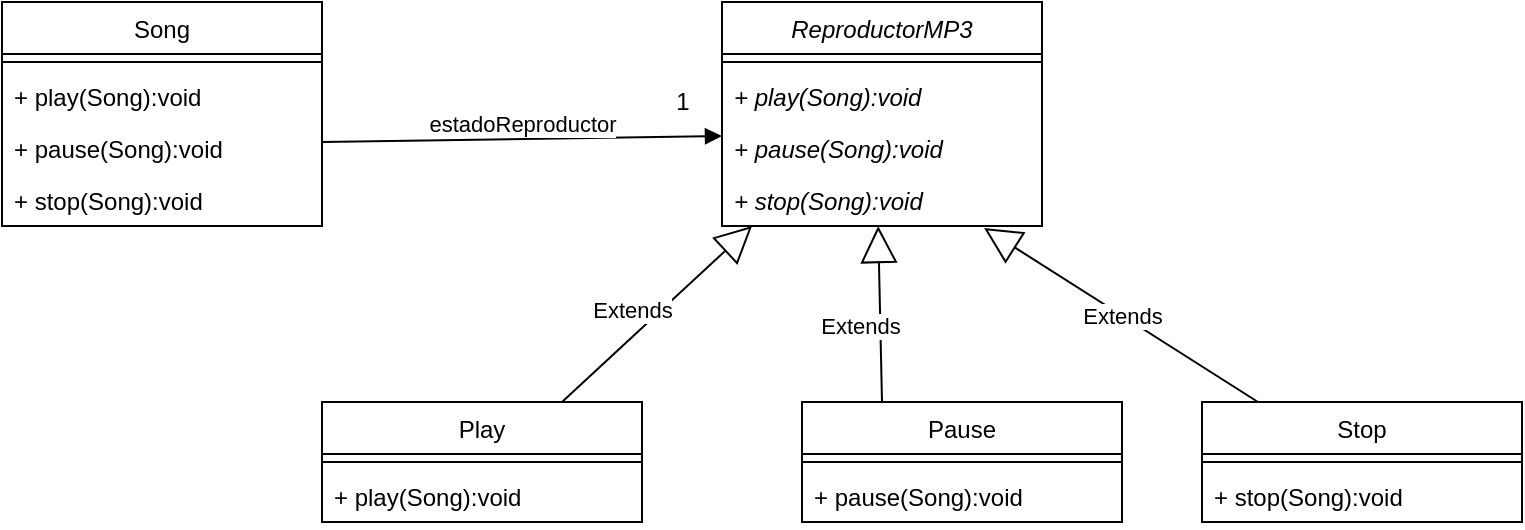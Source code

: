 <mxfile version="20.5.3" type="github">
  <diagram id="C5RBs43oDa-KdzZeNtuy" name="Page-1">
    <mxGraphModel dx="868" dy="450" grid="1" gridSize="10" guides="1" tooltips="1" connect="1" arrows="1" fold="1" page="1" pageScale="1" pageWidth="827" pageHeight="1169" math="0" shadow="0">
      <root>
        <mxCell id="WIyWlLk6GJQsqaUBKTNV-0" />
        <mxCell id="WIyWlLk6GJQsqaUBKTNV-1" parent="WIyWlLk6GJQsqaUBKTNV-0" />
        <mxCell id="vNuyNDhy-08kFgJpTrL--0" value="Song" style="swimlane;fontStyle=0;align=center;verticalAlign=top;childLayout=stackLayout;horizontal=1;startSize=26;horizontalStack=0;resizeParent=1;resizeParentMax=0;resizeLast=0;collapsible=1;marginBottom=0;" vertex="1" parent="WIyWlLk6GJQsqaUBKTNV-1">
          <mxGeometry x="40" y="120" width="160" height="112" as="geometry" />
        </mxCell>
        <mxCell id="vNuyNDhy-08kFgJpTrL--2" value="" style="line;strokeWidth=1;fillColor=none;align=left;verticalAlign=middle;spacingTop=-1;spacingLeft=3;spacingRight=3;rotatable=0;labelPosition=right;points=[];portConstraint=eastwest;strokeColor=inherit;" vertex="1" parent="vNuyNDhy-08kFgJpTrL--0">
          <mxGeometry y="26" width="160" height="8" as="geometry" />
        </mxCell>
        <mxCell id="vNuyNDhy-08kFgJpTrL--3" value="+ play(Song):void" style="text;strokeColor=none;fillColor=none;align=left;verticalAlign=top;spacingLeft=4;spacingRight=4;overflow=hidden;rotatable=0;points=[[0,0.5],[1,0.5]];portConstraint=eastwest;" vertex="1" parent="vNuyNDhy-08kFgJpTrL--0">
          <mxGeometry y="34" width="160" height="26" as="geometry" />
        </mxCell>
        <mxCell id="vNuyNDhy-08kFgJpTrL--4" value="+ pause(Song):void" style="text;strokeColor=none;fillColor=none;align=left;verticalAlign=top;spacingLeft=4;spacingRight=4;overflow=hidden;rotatable=0;points=[[0,0.5],[1,0.5]];portConstraint=eastwest;" vertex="1" parent="vNuyNDhy-08kFgJpTrL--0">
          <mxGeometry y="60" width="160" height="26" as="geometry" />
        </mxCell>
        <mxCell id="vNuyNDhy-08kFgJpTrL--5" value="+ stop(Song):void" style="text;strokeColor=none;fillColor=none;align=left;verticalAlign=top;spacingLeft=4;spacingRight=4;overflow=hidden;rotatable=0;points=[[0,0.5],[1,0.5]];portConstraint=eastwest;" vertex="1" parent="vNuyNDhy-08kFgJpTrL--0">
          <mxGeometry y="86" width="160" height="26" as="geometry" />
        </mxCell>
        <mxCell id="vNuyNDhy-08kFgJpTrL--6" value="ReproductorMP3" style="swimlane;fontStyle=2;align=center;verticalAlign=top;childLayout=stackLayout;horizontal=1;startSize=26;horizontalStack=0;resizeParent=1;resizeParentMax=0;resizeLast=0;collapsible=1;marginBottom=0;" vertex="1" parent="WIyWlLk6GJQsqaUBKTNV-1">
          <mxGeometry x="400" y="120" width="160" height="112" as="geometry" />
        </mxCell>
        <mxCell id="vNuyNDhy-08kFgJpTrL--8" value="" style="line;strokeWidth=1;fillColor=none;align=left;verticalAlign=middle;spacingTop=-1;spacingLeft=3;spacingRight=3;rotatable=0;labelPosition=right;points=[];portConstraint=eastwest;strokeColor=inherit;" vertex="1" parent="vNuyNDhy-08kFgJpTrL--6">
          <mxGeometry y="26" width="160" height="8" as="geometry" />
        </mxCell>
        <mxCell id="vNuyNDhy-08kFgJpTrL--10" value="+ play(Song):void" style="text;strokeColor=none;fillColor=none;align=left;verticalAlign=top;spacingLeft=4;spacingRight=4;overflow=hidden;rotatable=0;points=[[0,0.5],[1,0.5]];portConstraint=eastwest;fontStyle=2" vertex="1" parent="vNuyNDhy-08kFgJpTrL--6">
          <mxGeometry y="34" width="160" height="26" as="geometry" />
        </mxCell>
        <mxCell id="vNuyNDhy-08kFgJpTrL--12" value="+ pause(Song):void" style="text;strokeColor=none;fillColor=none;align=left;verticalAlign=top;spacingLeft=4;spacingRight=4;overflow=hidden;rotatable=0;points=[[0,0.5],[1,0.5]];portConstraint=eastwest;fontStyle=2" vertex="1" parent="vNuyNDhy-08kFgJpTrL--6">
          <mxGeometry y="60" width="160" height="26" as="geometry" />
        </mxCell>
        <mxCell id="vNuyNDhy-08kFgJpTrL--13" value="+ stop(Song):void" style="text;strokeColor=none;fillColor=none;align=left;verticalAlign=top;spacingLeft=4;spacingRight=4;overflow=hidden;rotatable=0;points=[[0,0.5],[1,0.5]];portConstraint=eastwest;fontStyle=2" vertex="1" parent="vNuyNDhy-08kFgJpTrL--6">
          <mxGeometry y="86" width="160" height="26" as="geometry" />
        </mxCell>
        <mxCell id="vNuyNDhy-08kFgJpTrL--14" value="Play" style="swimlane;fontStyle=0;align=center;verticalAlign=top;childLayout=stackLayout;horizontal=1;startSize=26;horizontalStack=0;resizeParent=1;resizeParentMax=0;resizeLast=0;collapsible=1;marginBottom=0;" vertex="1" parent="WIyWlLk6GJQsqaUBKTNV-1">
          <mxGeometry x="200" y="320" width="160" height="60" as="geometry" />
        </mxCell>
        <mxCell id="vNuyNDhy-08kFgJpTrL--16" value="" style="line;strokeWidth=1;fillColor=none;align=left;verticalAlign=middle;spacingTop=-1;spacingLeft=3;spacingRight=3;rotatable=0;labelPosition=right;points=[];portConstraint=eastwest;strokeColor=inherit;" vertex="1" parent="vNuyNDhy-08kFgJpTrL--14">
          <mxGeometry y="26" width="160" height="8" as="geometry" />
        </mxCell>
        <mxCell id="vNuyNDhy-08kFgJpTrL--18" value="+ play(Song):void" style="text;strokeColor=none;fillColor=none;align=left;verticalAlign=top;spacingLeft=4;spacingRight=4;overflow=hidden;rotatable=0;points=[[0,0.5],[1,0.5]];portConstraint=eastwest;" vertex="1" parent="vNuyNDhy-08kFgJpTrL--14">
          <mxGeometry y="34" width="160" height="26" as="geometry" />
        </mxCell>
        <mxCell id="vNuyNDhy-08kFgJpTrL--19" value="Pause" style="swimlane;fontStyle=0;align=center;verticalAlign=top;childLayout=stackLayout;horizontal=1;startSize=26;horizontalStack=0;resizeParent=1;resizeParentMax=0;resizeLast=0;collapsible=1;marginBottom=0;" vertex="1" parent="WIyWlLk6GJQsqaUBKTNV-1">
          <mxGeometry x="440" y="320" width="160" height="60" as="geometry" />
        </mxCell>
        <mxCell id="vNuyNDhy-08kFgJpTrL--20" value="" style="line;strokeWidth=1;fillColor=none;align=left;verticalAlign=middle;spacingTop=-1;spacingLeft=3;spacingRight=3;rotatable=0;labelPosition=right;points=[];portConstraint=eastwest;strokeColor=inherit;" vertex="1" parent="vNuyNDhy-08kFgJpTrL--19">
          <mxGeometry y="26" width="160" height="8" as="geometry" />
        </mxCell>
        <mxCell id="vNuyNDhy-08kFgJpTrL--21" value="+ pause(Song):void" style="text;strokeColor=none;fillColor=none;align=left;verticalAlign=top;spacingLeft=4;spacingRight=4;overflow=hidden;rotatable=0;points=[[0,0.5],[1,0.5]];portConstraint=eastwest;" vertex="1" parent="vNuyNDhy-08kFgJpTrL--19">
          <mxGeometry y="34" width="160" height="26" as="geometry" />
        </mxCell>
        <mxCell id="vNuyNDhy-08kFgJpTrL--22" value="Stop" style="swimlane;fontStyle=0;align=center;verticalAlign=top;childLayout=stackLayout;horizontal=1;startSize=26;horizontalStack=0;resizeParent=1;resizeParentMax=0;resizeLast=0;collapsible=1;marginBottom=0;" vertex="1" parent="WIyWlLk6GJQsqaUBKTNV-1">
          <mxGeometry x="640" y="320" width="160" height="60" as="geometry" />
        </mxCell>
        <mxCell id="vNuyNDhy-08kFgJpTrL--23" value="" style="line;strokeWidth=1;fillColor=none;align=left;verticalAlign=middle;spacingTop=-1;spacingLeft=3;spacingRight=3;rotatable=0;labelPosition=right;points=[];portConstraint=eastwest;strokeColor=inherit;" vertex="1" parent="vNuyNDhy-08kFgJpTrL--22">
          <mxGeometry y="26" width="160" height="8" as="geometry" />
        </mxCell>
        <mxCell id="vNuyNDhy-08kFgJpTrL--24" value="+ stop(Song):void" style="text;strokeColor=none;fillColor=none;align=left;verticalAlign=top;spacingLeft=4;spacingRight=4;overflow=hidden;rotatable=0;points=[[0,0.5],[1,0.5]];portConstraint=eastwest;" vertex="1" parent="vNuyNDhy-08kFgJpTrL--22">
          <mxGeometry y="34" width="160" height="26" as="geometry" />
        </mxCell>
        <mxCell id="vNuyNDhy-08kFgJpTrL--25" value="Extends" style="endArrow=block;endSize=16;endFill=0;html=1;rounded=0;exitX=0.75;exitY=0;exitDx=0;exitDy=0;entryX=0.094;entryY=1;entryDx=0;entryDy=0;entryPerimeter=0;" edge="1" parent="WIyWlLk6GJQsqaUBKTNV-1" source="vNuyNDhy-08kFgJpTrL--14" target="vNuyNDhy-08kFgJpTrL--13">
          <mxGeometry x="-0.125" y="10" width="160" relative="1" as="geometry">
            <mxPoint x="270" y="280" as="sourcePoint" />
            <mxPoint x="430" y="280" as="targetPoint" />
            <mxPoint as="offset" />
          </mxGeometry>
        </mxCell>
        <mxCell id="vNuyNDhy-08kFgJpTrL--26" value="Extends" style="endArrow=block;endSize=16;endFill=0;html=1;rounded=0;exitX=0.25;exitY=0;exitDx=0;exitDy=0;entryX=0.488;entryY=1;entryDx=0;entryDy=0;entryPerimeter=0;" edge="1" parent="WIyWlLk6GJQsqaUBKTNV-1" source="vNuyNDhy-08kFgJpTrL--19" target="vNuyNDhy-08kFgJpTrL--13">
          <mxGeometry x="-0.125" y="10" width="160" relative="1" as="geometry">
            <mxPoint x="470" y="280" as="sourcePoint" />
            <mxPoint x="630" y="280" as="targetPoint" />
            <mxPoint as="offset" />
          </mxGeometry>
        </mxCell>
        <mxCell id="vNuyNDhy-08kFgJpTrL--27" value="Extends" style="endArrow=block;endSize=16;endFill=0;html=1;rounded=0;exitX=0.175;exitY=0;exitDx=0;exitDy=0;exitPerimeter=0;entryX=0.819;entryY=1.038;entryDx=0;entryDy=0;entryPerimeter=0;" edge="1" parent="WIyWlLk6GJQsqaUBKTNV-1" source="vNuyNDhy-08kFgJpTrL--22" target="vNuyNDhy-08kFgJpTrL--13">
          <mxGeometry width="160" relative="1" as="geometry">
            <mxPoint x="590" y="270" as="sourcePoint" />
            <mxPoint x="550" y="230" as="targetPoint" />
          </mxGeometry>
        </mxCell>
        <mxCell id="vNuyNDhy-08kFgJpTrL--28" value="estadoReproductor" style="html=1;verticalAlign=bottom;endArrow=block;rounded=0;entryX=0;entryY=0.269;entryDx=0;entryDy=0;entryPerimeter=0;" edge="1" parent="WIyWlLk6GJQsqaUBKTNV-1" target="vNuyNDhy-08kFgJpTrL--12">
          <mxGeometry x="-0.0" y="-2" width="80" relative="1" as="geometry">
            <mxPoint x="200" y="190" as="sourcePoint" />
            <mxPoint x="280" y="190" as="targetPoint" />
            <mxPoint as="offset" />
          </mxGeometry>
        </mxCell>
        <mxCell id="vNuyNDhy-08kFgJpTrL--29" value="1" style="text;html=1;align=center;verticalAlign=middle;resizable=0;points=[];autosize=1;strokeColor=none;fillColor=none;" vertex="1" parent="WIyWlLk6GJQsqaUBKTNV-1">
          <mxGeometry x="365" y="155" width="30" height="30" as="geometry" />
        </mxCell>
      </root>
    </mxGraphModel>
  </diagram>
</mxfile>
